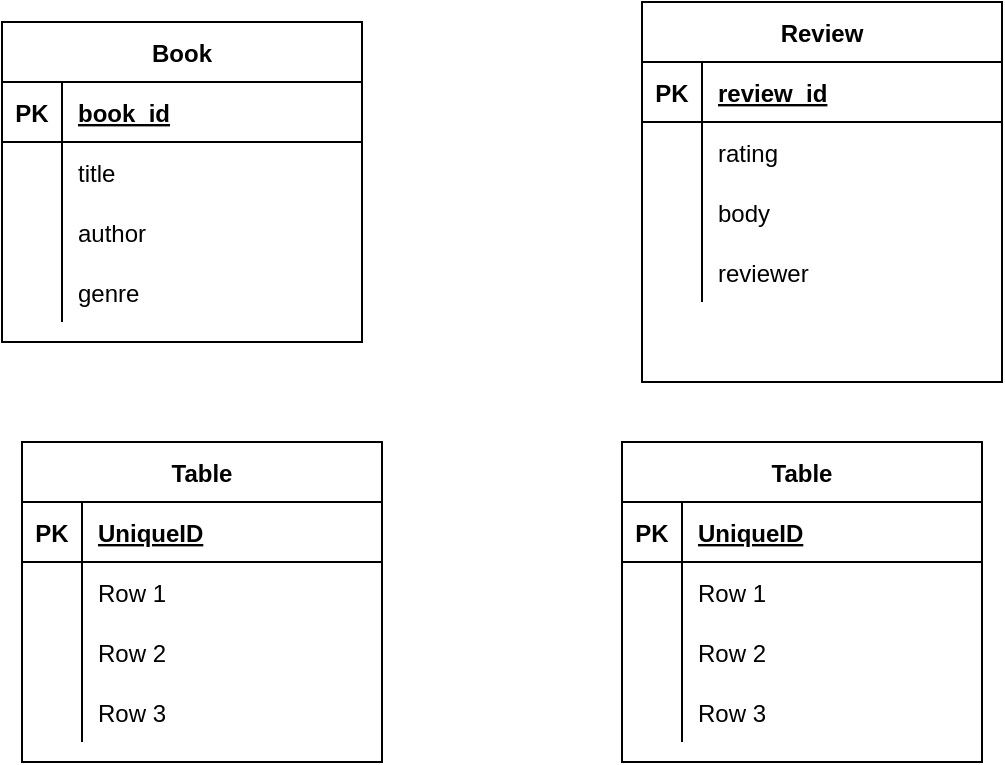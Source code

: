 <mxfile version="14.4.7" type="github">
  <diagram id="fbK2GwRk4LEuwhx-I1Jf" name="Page-1">
    <mxGraphModel dx="779" dy="563" grid="1" gridSize="10" guides="1" tooltips="1" connect="1" arrows="1" fold="1" page="1" pageScale="1" pageWidth="850" pageHeight="1100" math="0" shadow="0">
      <root>
        <mxCell id="VvQJ6g8RMtxhGM0xrztF-0" />
        <mxCell id="VvQJ6g8RMtxhGM0xrztF-1" parent="VvQJ6g8RMtxhGM0xrztF-0" />
        <mxCell id="63T5zMLXDl2bLYW26i59-0" value="Book" style="shape=table;startSize=30;container=1;collapsible=1;childLayout=tableLayout;fixedRows=1;rowLines=0;fontStyle=1;align=center;resizeLast=1;" vertex="1" parent="VvQJ6g8RMtxhGM0xrztF-1">
          <mxGeometry x="120" y="90" width="180" height="160" as="geometry" />
        </mxCell>
        <mxCell id="63T5zMLXDl2bLYW26i59-1" value="" style="shape=partialRectangle;collapsible=0;dropTarget=0;pointerEvents=0;fillColor=none;top=0;left=0;bottom=1;right=0;points=[[0,0.5],[1,0.5]];portConstraint=eastwest;" vertex="1" parent="63T5zMLXDl2bLYW26i59-0">
          <mxGeometry y="30" width="180" height="30" as="geometry" />
        </mxCell>
        <mxCell id="63T5zMLXDl2bLYW26i59-2" value="PK" style="shape=partialRectangle;connectable=0;fillColor=none;top=0;left=0;bottom=0;right=0;fontStyle=1;overflow=hidden;" vertex="1" parent="63T5zMLXDl2bLYW26i59-1">
          <mxGeometry width="30" height="30" as="geometry" />
        </mxCell>
        <mxCell id="63T5zMLXDl2bLYW26i59-3" value="book_id" style="shape=partialRectangle;connectable=0;fillColor=none;top=0;left=0;bottom=0;right=0;align=left;spacingLeft=6;fontStyle=5;overflow=hidden;" vertex="1" parent="63T5zMLXDl2bLYW26i59-1">
          <mxGeometry x="30" width="150" height="30" as="geometry" />
        </mxCell>
        <mxCell id="63T5zMLXDl2bLYW26i59-4" value="" style="shape=partialRectangle;collapsible=0;dropTarget=0;pointerEvents=0;fillColor=none;top=0;left=0;bottom=0;right=0;points=[[0,0.5],[1,0.5]];portConstraint=eastwest;" vertex="1" parent="63T5zMLXDl2bLYW26i59-0">
          <mxGeometry y="60" width="180" height="30" as="geometry" />
        </mxCell>
        <mxCell id="63T5zMLXDl2bLYW26i59-5" value="" style="shape=partialRectangle;connectable=0;fillColor=none;top=0;left=0;bottom=0;right=0;editable=1;overflow=hidden;" vertex="1" parent="63T5zMLXDl2bLYW26i59-4">
          <mxGeometry width="30" height="30" as="geometry" />
        </mxCell>
        <mxCell id="63T5zMLXDl2bLYW26i59-6" value="title" style="shape=partialRectangle;connectable=0;fillColor=none;top=0;left=0;bottom=0;right=0;align=left;spacingLeft=6;overflow=hidden;" vertex="1" parent="63T5zMLXDl2bLYW26i59-4">
          <mxGeometry x="30" width="150" height="30" as="geometry" />
        </mxCell>
        <mxCell id="63T5zMLXDl2bLYW26i59-7" value="" style="shape=partialRectangle;collapsible=0;dropTarget=0;pointerEvents=0;fillColor=none;top=0;left=0;bottom=0;right=0;points=[[0,0.5],[1,0.5]];portConstraint=eastwest;" vertex="1" parent="63T5zMLXDl2bLYW26i59-0">
          <mxGeometry y="90" width="180" height="30" as="geometry" />
        </mxCell>
        <mxCell id="63T5zMLXDl2bLYW26i59-8" value="" style="shape=partialRectangle;connectable=0;fillColor=none;top=0;left=0;bottom=0;right=0;editable=1;overflow=hidden;" vertex="1" parent="63T5zMLXDl2bLYW26i59-7">
          <mxGeometry width="30" height="30" as="geometry" />
        </mxCell>
        <mxCell id="63T5zMLXDl2bLYW26i59-9" value="author" style="shape=partialRectangle;connectable=0;fillColor=none;top=0;left=0;bottom=0;right=0;align=left;spacingLeft=6;overflow=hidden;" vertex="1" parent="63T5zMLXDl2bLYW26i59-7">
          <mxGeometry x="30" width="150" height="30" as="geometry" />
        </mxCell>
        <mxCell id="63T5zMLXDl2bLYW26i59-10" value="" style="shape=partialRectangle;collapsible=0;dropTarget=0;pointerEvents=0;fillColor=none;top=0;left=0;bottom=0;right=0;points=[[0,0.5],[1,0.5]];portConstraint=eastwest;" vertex="1" parent="63T5zMLXDl2bLYW26i59-0">
          <mxGeometry y="120" width="180" height="30" as="geometry" />
        </mxCell>
        <mxCell id="63T5zMLXDl2bLYW26i59-11" value="" style="shape=partialRectangle;connectable=0;fillColor=none;top=0;left=0;bottom=0;right=0;editable=1;overflow=hidden;" vertex="1" parent="63T5zMLXDl2bLYW26i59-10">
          <mxGeometry width="30" height="30" as="geometry" />
        </mxCell>
        <mxCell id="63T5zMLXDl2bLYW26i59-12" value="genre" style="shape=partialRectangle;connectable=0;fillColor=none;top=0;left=0;bottom=0;right=0;align=left;spacingLeft=6;overflow=hidden;" vertex="1" parent="63T5zMLXDl2bLYW26i59-10">
          <mxGeometry x="30" width="150" height="30" as="geometry" />
        </mxCell>
        <mxCell id="63T5zMLXDl2bLYW26i59-13" value="Table" style="shape=table;startSize=30;container=1;collapsible=1;childLayout=tableLayout;fixedRows=1;rowLines=0;fontStyle=1;align=center;resizeLast=1;" vertex="1" parent="VvQJ6g8RMtxhGM0xrztF-1">
          <mxGeometry x="430" y="300" width="180" height="160" as="geometry" />
        </mxCell>
        <mxCell id="63T5zMLXDl2bLYW26i59-14" value="" style="shape=partialRectangle;collapsible=0;dropTarget=0;pointerEvents=0;fillColor=none;top=0;left=0;bottom=1;right=0;points=[[0,0.5],[1,0.5]];portConstraint=eastwest;" vertex="1" parent="63T5zMLXDl2bLYW26i59-13">
          <mxGeometry y="30" width="180" height="30" as="geometry" />
        </mxCell>
        <mxCell id="63T5zMLXDl2bLYW26i59-15" value="PK" style="shape=partialRectangle;connectable=0;fillColor=none;top=0;left=0;bottom=0;right=0;fontStyle=1;overflow=hidden;" vertex="1" parent="63T5zMLXDl2bLYW26i59-14">
          <mxGeometry width="30" height="30" as="geometry" />
        </mxCell>
        <mxCell id="63T5zMLXDl2bLYW26i59-16" value="UniqueID" style="shape=partialRectangle;connectable=0;fillColor=none;top=0;left=0;bottom=0;right=0;align=left;spacingLeft=6;fontStyle=5;overflow=hidden;" vertex="1" parent="63T5zMLXDl2bLYW26i59-14">
          <mxGeometry x="30" width="150" height="30" as="geometry" />
        </mxCell>
        <mxCell id="63T5zMLXDl2bLYW26i59-17" value="" style="shape=partialRectangle;collapsible=0;dropTarget=0;pointerEvents=0;fillColor=none;top=0;left=0;bottom=0;right=0;points=[[0,0.5],[1,0.5]];portConstraint=eastwest;" vertex="1" parent="63T5zMLXDl2bLYW26i59-13">
          <mxGeometry y="60" width="180" height="30" as="geometry" />
        </mxCell>
        <mxCell id="63T5zMLXDl2bLYW26i59-18" value="" style="shape=partialRectangle;connectable=0;fillColor=none;top=0;left=0;bottom=0;right=0;editable=1;overflow=hidden;" vertex="1" parent="63T5zMLXDl2bLYW26i59-17">
          <mxGeometry width="30" height="30" as="geometry" />
        </mxCell>
        <mxCell id="63T5zMLXDl2bLYW26i59-19" value="Row 1" style="shape=partialRectangle;connectable=0;fillColor=none;top=0;left=0;bottom=0;right=0;align=left;spacingLeft=6;overflow=hidden;" vertex="1" parent="63T5zMLXDl2bLYW26i59-17">
          <mxGeometry x="30" width="150" height="30" as="geometry" />
        </mxCell>
        <mxCell id="63T5zMLXDl2bLYW26i59-20" value="" style="shape=partialRectangle;collapsible=0;dropTarget=0;pointerEvents=0;fillColor=none;top=0;left=0;bottom=0;right=0;points=[[0,0.5],[1,0.5]];portConstraint=eastwest;" vertex="1" parent="63T5zMLXDl2bLYW26i59-13">
          <mxGeometry y="90" width="180" height="30" as="geometry" />
        </mxCell>
        <mxCell id="63T5zMLXDl2bLYW26i59-21" value="" style="shape=partialRectangle;connectable=0;fillColor=none;top=0;left=0;bottom=0;right=0;editable=1;overflow=hidden;" vertex="1" parent="63T5zMLXDl2bLYW26i59-20">
          <mxGeometry width="30" height="30" as="geometry" />
        </mxCell>
        <mxCell id="63T5zMLXDl2bLYW26i59-22" value="Row 2" style="shape=partialRectangle;connectable=0;fillColor=none;top=0;left=0;bottom=0;right=0;align=left;spacingLeft=6;overflow=hidden;" vertex="1" parent="63T5zMLXDl2bLYW26i59-20">
          <mxGeometry x="30" width="150" height="30" as="geometry" />
        </mxCell>
        <mxCell id="63T5zMLXDl2bLYW26i59-23" value="" style="shape=partialRectangle;collapsible=0;dropTarget=0;pointerEvents=0;fillColor=none;top=0;left=0;bottom=0;right=0;points=[[0,0.5],[1,0.5]];portConstraint=eastwest;" vertex="1" parent="63T5zMLXDl2bLYW26i59-13">
          <mxGeometry y="120" width="180" height="30" as="geometry" />
        </mxCell>
        <mxCell id="63T5zMLXDl2bLYW26i59-24" value="" style="shape=partialRectangle;connectable=0;fillColor=none;top=0;left=0;bottom=0;right=0;editable=1;overflow=hidden;" vertex="1" parent="63T5zMLXDl2bLYW26i59-23">
          <mxGeometry width="30" height="30" as="geometry" />
        </mxCell>
        <mxCell id="63T5zMLXDl2bLYW26i59-25" value="Row 3" style="shape=partialRectangle;connectable=0;fillColor=none;top=0;left=0;bottom=0;right=0;align=left;spacingLeft=6;overflow=hidden;" vertex="1" parent="63T5zMLXDl2bLYW26i59-23">
          <mxGeometry x="30" width="150" height="30" as="geometry" />
        </mxCell>
        <mxCell id="63T5zMLXDl2bLYW26i59-26" value="Table" style="shape=table;startSize=30;container=1;collapsible=1;childLayout=tableLayout;fixedRows=1;rowLines=0;fontStyle=1;align=center;resizeLast=1;" vertex="1" parent="VvQJ6g8RMtxhGM0xrztF-1">
          <mxGeometry x="130" y="300" width="180" height="160" as="geometry" />
        </mxCell>
        <mxCell id="63T5zMLXDl2bLYW26i59-27" value="" style="shape=partialRectangle;collapsible=0;dropTarget=0;pointerEvents=0;fillColor=none;top=0;left=0;bottom=1;right=0;points=[[0,0.5],[1,0.5]];portConstraint=eastwest;" vertex="1" parent="63T5zMLXDl2bLYW26i59-26">
          <mxGeometry y="30" width="180" height="30" as="geometry" />
        </mxCell>
        <mxCell id="63T5zMLXDl2bLYW26i59-28" value="PK" style="shape=partialRectangle;connectable=0;fillColor=none;top=0;left=0;bottom=0;right=0;fontStyle=1;overflow=hidden;" vertex="1" parent="63T5zMLXDl2bLYW26i59-27">
          <mxGeometry width="30" height="30" as="geometry" />
        </mxCell>
        <mxCell id="63T5zMLXDl2bLYW26i59-29" value="UniqueID" style="shape=partialRectangle;connectable=0;fillColor=none;top=0;left=0;bottom=0;right=0;align=left;spacingLeft=6;fontStyle=5;overflow=hidden;" vertex="1" parent="63T5zMLXDl2bLYW26i59-27">
          <mxGeometry x="30" width="150" height="30" as="geometry" />
        </mxCell>
        <mxCell id="63T5zMLXDl2bLYW26i59-30" value="" style="shape=partialRectangle;collapsible=0;dropTarget=0;pointerEvents=0;fillColor=none;top=0;left=0;bottom=0;right=0;points=[[0,0.5],[1,0.5]];portConstraint=eastwest;" vertex="1" parent="63T5zMLXDl2bLYW26i59-26">
          <mxGeometry y="60" width="180" height="30" as="geometry" />
        </mxCell>
        <mxCell id="63T5zMLXDl2bLYW26i59-31" value="" style="shape=partialRectangle;connectable=0;fillColor=none;top=0;left=0;bottom=0;right=0;editable=1;overflow=hidden;" vertex="1" parent="63T5zMLXDl2bLYW26i59-30">
          <mxGeometry width="30" height="30" as="geometry" />
        </mxCell>
        <mxCell id="63T5zMLXDl2bLYW26i59-32" value="Row 1" style="shape=partialRectangle;connectable=0;fillColor=none;top=0;left=0;bottom=0;right=0;align=left;spacingLeft=6;overflow=hidden;" vertex="1" parent="63T5zMLXDl2bLYW26i59-30">
          <mxGeometry x="30" width="150" height="30" as="geometry" />
        </mxCell>
        <mxCell id="63T5zMLXDl2bLYW26i59-33" value="" style="shape=partialRectangle;collapsible=0;dropTarget=0;pointerEvents=0;fillColor=none;top=0;left=0;bottom=0;right=0;points=[[0,0.5],[1,0.5]];portConstraint=eastwest;" vertex="1" parent="63T5zMLXDl2bLYW26i59-26">
          <mxGeometry y="90" width="180" height="30" as="geometry" />
        </mxCell>
        <mxCell id="63T5zMLXDl2bLYW26i59-34" value="" style="shape=partialRectangle;connectable=0;fillColor=none;top=0;left=0;bottom=0;right=0;editable=1;overflow=hidden;" vertex="1" parent="63T5zMLXDl2bLYW26i59-33">
          <mxGeometry width="30" height="30" as="geometry" />
        </mxCell>
        <mxCell id="63T5zMLXDl2bLYW26i59-35" value="Row 2" style="shape=partialRectangle;connectable=0;fillColor=none;top=0;left=0;bottom=0;right=0;align=left;spacingLeft=6;overflow=hidden;" vertex="1" parent="63T5zMLXDl2bLYW26i59-33">
          <mxGeometry x="30" width="150" height="30" as="geometry" />
        </mxCell>
        <mxCell id="63T5zMLXDl2bLYW26i59-36" value="" style="shape=partialRectangle;collapsible=0;dropTarget=0;pointerEvents=0;fillColor=none;top=0;left=0;bottom=0;right=0;points=[[0,0.5],[1,0.5]];portConstraint=eastwest;" vertex="1" parent="63T5zMLXDl2bLYW26i59-26">
          <mxGeometry y="120" width="180" height="30" as="geometry" />
        </mxCell>
        <mxCell id="63T5zMLXDl2bLYW26i59-37" value="" style="shape=partialRectangle;connectable=0;fillColor=none;top=0;left=0;bottom=0;right=0;editable=1;overflow=hidden;" vertex="1" parent="63T5zMLXDl2bLYW26i59-36">
          <mxGeometry width="30" height="30" as="geometry" />
        </mxCell>
        <mxCell id="63T5zMLXDl2bLYW26i59-38" value="Row 3" style="shape=partialRectangle;connectable=0;fillColor=none;top=0;left=0;bottom=0;right=0;align=left;spacingLeft=6;overflow=hidden;" vertex="1" parent="63T5zMLXDl2bLYW26i59-36">
          <mxGeometry x="30" width="150" height="30" as="geometry" />
        </mxCell>
        <mxCell id="63T5zMLXDl2bLYW26i59-39" value="Review" style="shape=table;startSize=30;container=1;collapsible=1;childLayout=tableLayout;fixedRows=1;rowLines=0;fontStyle=1;align=center;resizeLast=1;" vertex="1" parent="VvQJ6g8RMtxhGM0xrztF-1">
          <mxGeometry x="440" y="80" width="180" height="190" as="geometry" />
        </mxCell>
        <mxCell id="63T5zMLXDl2bLYW26i59-40" value="" style="shape=partialRectangle;collapsible=0;dropTarget=0;pointerEvents=0;fillColor=none;top=0;left=0;bottom=1;right=0;points=[[0,0.5],[1,0.5]];portConstraint=eastwest;" vertex="1" parent="63T5zMLXDl2bLYW26i59-39">
          <mxGeometry y="30" width="180" height="30" as="geometry" />
        </mxCell>
        <mxCell id="63T5zMLXDl2bLYW26i59-41" value="PK" style="shape=partialRectangle;connectable=0;fillColor=none;top=0;left=0;bottom=0;right=0;fontStyle=1;overflow=hidden;" vertex="1" parent="63T5zMLXDl2bLYW26i59-40">
          <mxGeometry width="30" height="30" as="geometry" />
        </mxCell>
        <mxCell id="63T5zMLXDl2bLYW26i59-42" value="review_id" style="shape=partialRectangle;connectable=0;fillColor=none;top=0;left=0;bottom=0;right=0;align=left;spacingLeft=6;fontStyle=5;overflow=hidden;" vertex="1" parent="63T5zMLXDl2bLYW26i59-40">
          <mxGeometry x="30" width="150" height="30" as="geometry" />
        </mxCell>
        <mxCell id="63T5zMLXDl2bLYW26i59-43" value="" style="shape=partialRectangle;collapsible=0;dropTarget=0;pointerEvents=0;fillColor=none;top=0;left=0;bottom=0;right=0;points=[[0,0.5],[1,0.5]];portConstraint=eastwest;" vertex="1" parent="63T5zMLXDl2bLYW26i59-39">
          <mxGeometry y="60" width="180" height="30" as="geometry" />
        </mxCell>
        <mxCell id="63T5zMLXDl2bLYW26i59-44" value="" style="shape=partialRectangle;connectable=0;fillColor=none;top=0;left=0;bottom=0;right=0;editable=1;overflow=hidden;" vertex="1" parent="63T5zMLXDl2bLYW26i59-43">
          <mxGeometry width="30" height="30" as="geometry" />
        </mxCell>
        <mxCell id="63T5zMLXDl2bLYW26i59-45" value="rating" style="shape=partialRectangle;connectable=0;fillColor=none;top=0;left=0;bottom=0;right=0;align=left;spacingLeft=6;overflow=hidden;" vertex="1" parent="63T5zMLXDl2bLYW26i59-43">
          <mxGeometry x="30" width="150" height="30" as="geometry" />
        </mxCell>
        <mxCell id="63T5zMLXDl2bLYW26i59-46" value="" style="shape=partialRectangle;collapsible=0;dropTarget=0;pointerEvents=0;fillColor=none;top=0;left=0;bottom=0;right=0;points=[[0,0.5],[1,0.5]];portConstraint=eastwest;" vertex="1" parent="63T5zMLXDl2bLYW26i59-39">
          <mxGeometry y="90" width="180" height="30" as="geometry" />
        </mxCell>
        <mxCell id="63T5zMLXDl2bLYW26i59-47" value="" style="shape=partialRectangle;connectable=0;fillColor=none;top=0;left=0;bottom=0;right=0;editable=1;overflow=hidden;" vertex="1" parent="63T5zMLXDl2bLYW26i59-46">
          <mxGeometry width="30" height="30" as="geometry" />
        </mxCell>
        <mxCell id="63T5zMLXDl2bLYW26i59-48" value="body" style="shape=partialRectangle;connectable=0;fillColor=none;top=0;left=0;bottom=0;right=0;align=left;spacingLeft=6;overflow=hidden;" vertex="1" parent="63T5zMLXDl2bLYW26i59-46">
          <mxGeometry x="30" width="150" height="30" as="geometry" />
        </mxCell>
        <mxCell id="63T5zMLXDl2bLYW26i59-49" value="" style="shape=partialRectangle;collapsible=0;dropTarget=0;pointerEvents=0;fillColor=none;top=0;left=0;bottom=0;right=0;points=[[0,0.5],[1,0.5]];portConstraint=eastwest;" vertex="1" parent="63T5zMLXDl2bLYW26i59-39">
          <mxGeometry y="120" width="180" height="30" as="geometry" />
        </mxCell>
        <mxCell id="63T5zMLXDl2bLYW26i59-50" value="" style="shape=partialRectangle;connectable=0;fillColor=none;top=0;left=0;bottom=0;right=0;editable=1;overflow=hidden;" vertex="1" parent="63T5zMLXDl2bLYW26i59-49">
          <mxGeometry width="30" height="30" as="geometry" />
        </mxCell>
        <mxCell id="63T5zMLXDl2bLYW26i59-51" value="reviewer" style="shape=partialRectangle;connectable=0;fillColor=none;top=0;left=0;bottom=0;right=0;align=left;spacingLeft=6;overflow=hidden;" vertex="1" parent="63T5zMLXDl2bLYW26i59-49">
          <mxGeometry x="30" width="150" height="30" as="geometry" />
        </mxCell>
      </root>
    </mxGraphModel>
  </diagram>
</mxfile>
